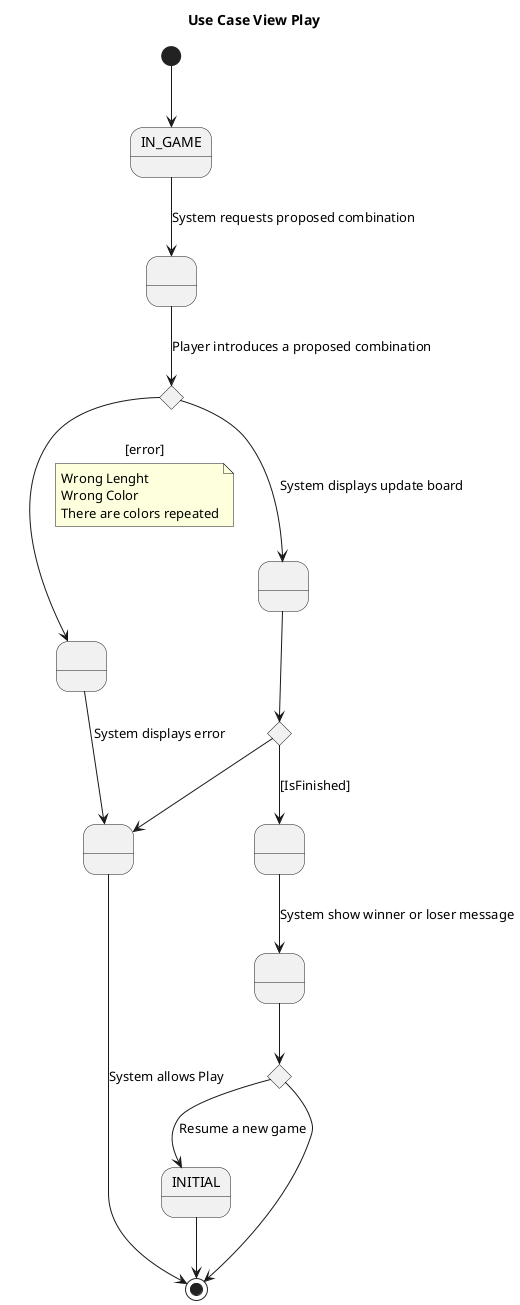 @startuml UseCaseViewPlay
title Use Case View Play
 
state IN_GAME
state INITIAL
state A as " "
state C as " "
state D as " "
state E as " "
state F as " "
state I as " "

state if1 <<choice>>
state if2 <<choice>>
state if3 <<choice>>

[*] --> IN_GAME
IN_GAME --> A : System requests proposed combination
A --> if1 : Player introduces a proposed combination
    if1 --> C : [error]
    note on link
        Wrong Lenght
        Wrong Color
        There are colors repeated
    endnote
    C --> D : System displays error
    D --> [*] : System allows Play
if1 --> E : System displays update board
E --> if2 
    if2 --> F : [IsFinished]
    F --> I : System show winner or loser message
    I --> if3 
    if3 --> INITIAL : Resume a new game
    INITIAL --> [*]
if2 --> D
if3 --> [*]
 @enduml